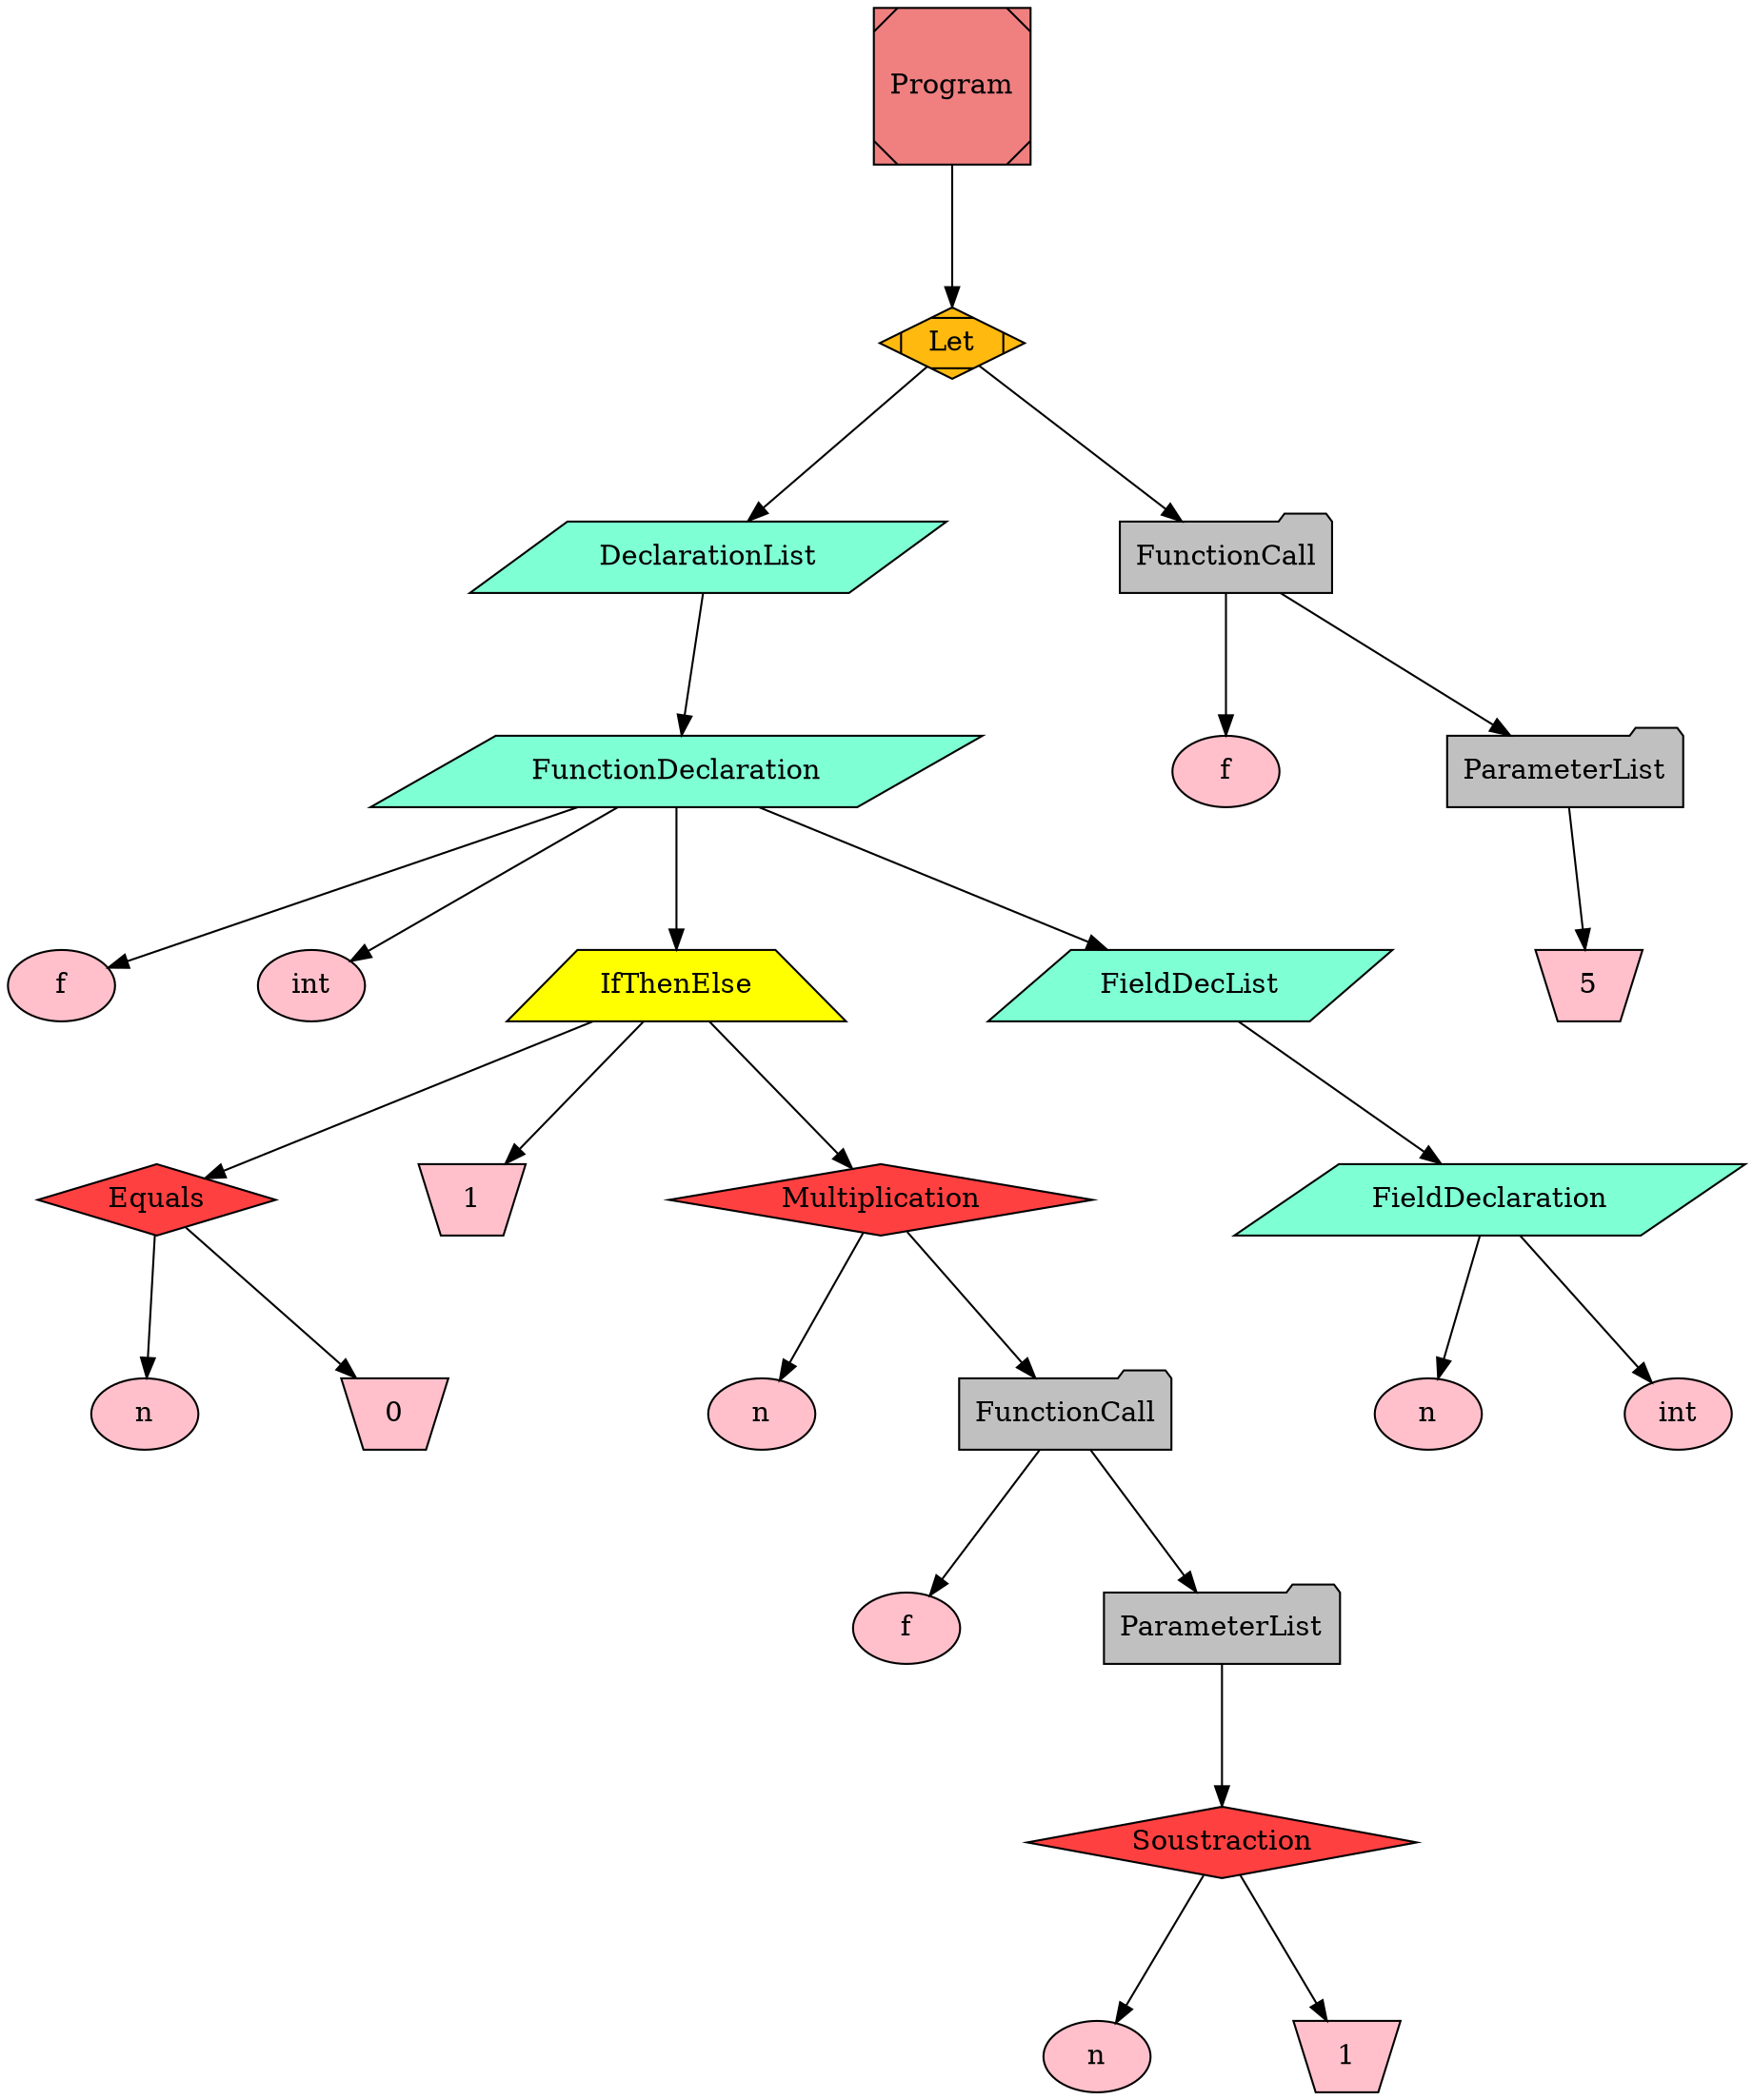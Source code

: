 digraph "ast"{

	nodesep=1;
	ranksep=1;
node [style=filled]
	N1 [label="Let", shape="Mdiamond", fillcolor="darkgoldenrod1"];
	N2 [label="DeclarationList", shape="parallelogram", fillcolor="aquamarine"];
	N3 [label="FunctionDeclaration", shape="parallelogram", fillcolor="aquamarine"];
	N4 [label="f", shape="ellipse", fillcolor="pink"];
	N5 [label="int", shape="ellipse", fillcolor="pink"];
	N6 [label="IfThenElse", shape="trapezium", fillcolor="yellow"];
	N7 [label="Equals", shape="diamond", fillcolor="brown1"];
	N8 [label="n", shape="ellipse", fillcolor="pink"];
	N9 [label="0", shape="invtrapezium", fillcolor="pink"];
	N10 [label="1", shape="invtrapezium", fillcolor="pink"];
	N11 [label="Multiplication", shape="diamond", fillcolor="brown1"];
	N12 [label="n", shape="ellipse", fillcolor="pink"];
	N13 [label="FunctionCall", shape="folder", fillcolor="grey"];
	N14 [label="f", shape="ellipse", fillcolor="pink"];
	N15 [label="ParameterList", shape="folder", fillcolor="grey"];
	N16 [label="Soustraction", shape="diamond", fillcolor="brown1"];
	N17 [label="n", shape="ellipse", fillcolor="pink"];
	N18 [label="1", shape="invtrapezium", fillcolor="pink"];
	N19 [label="FieldDecList", shape="parallelogram", fillcolor="aquamarine"];
	N20 [label="FieldDeclaration", shape="parallelogram", fillcolor="aquamarine"];
	N21 [label="n", shape="ellipse", fillcolor="pink"];
	N22 [label="int", shape="ellipse", fillcolor="pink"];
	N23 [label="FunctionCall", shape="folder", fillcolor="grey"];
	N24 [label="f", shape="ellipse", fillcolor="pink"];
	N25 [label="ParameterList", shape="folder", fillcolor="grey"];
	N26 [label="5", shape="invtrapezium", fillcolor="pink"];
	N0 [label="Program", shape="Msquare", fillcolor="lightcoral"];

	N3 -> N4; 
	N3 -> N5; 
	N7 -> N8; 
	N7 -> N9; 
	N6 -> N7; 
	N6 -> N10; 
	N11 -> N12; 
	N13 -> N14; 
	N16 -> N17; 
	N16 -> N18; 
	N15 -> N16; 
	N13 -> N15; 
	N11 -> N13; 
	N6 -> N11; 
	N3 -> N6; 
	N20 -> N21; 
	N20 -> N22; 
	N19 -> N20; 
	N3 -> N19; 
	N2 -> N3; 
	N1 -> N2; 
	N23 -> N24; 
	N25 -> N26; 
	N23 -> N25; 
	N1 -> N23; 
	N0 -> N1; 

}